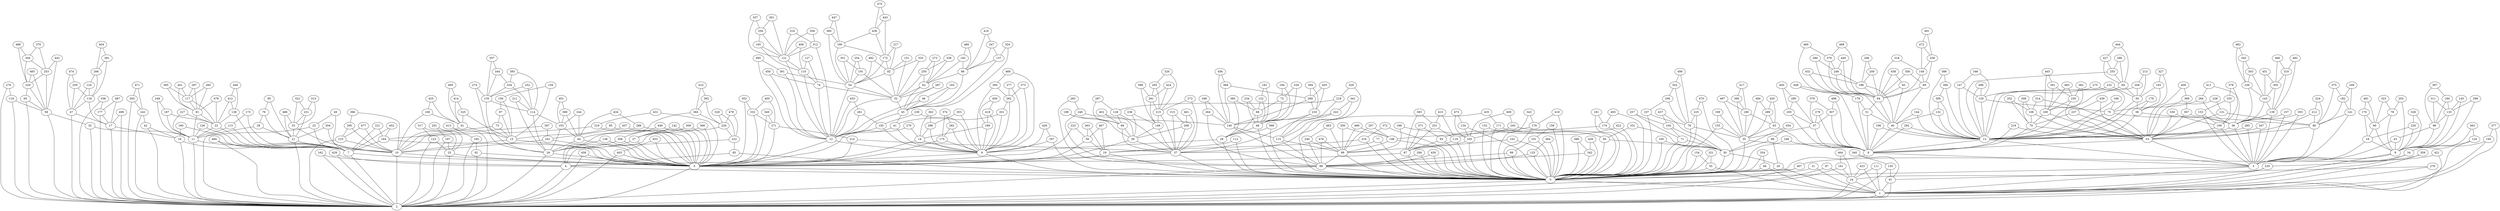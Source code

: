 graph {
	0 [label=0]
	1 [label=1]
	2 [label=2]
	3 [label=3]
	4 [label=4]
	5 [label=5]
	6 [label=6]
	7 [label=7]
	8 [label=8]
	9 [label=9]
	10 [label=10]
	11 [label=11]
	12 [label=12]
	13 [label=13]
	14 [label=14]
	15 [label=15]
	16 [label=16]
	17 [label=17]
	18 [label=18]
	19 [label=19]
	20 [label=20]
	21 [label=21]
	22 [label=22]
	23 [label=23]
	24 [label=24]
	25 [label=25]
	26 [label=26]
	27 [label=27]
	28 [label=28]
	29 [label=29]
	30 [label=30]
	31 [label=31]
	32 [label=32]
	33 [label=33]
	34 [label=34]
	35 [label=35]
	36 [label=36]
	37 [label=37]
	38 [label=38]
	39 [label=39]
	40 [label=40]
	41 [label=41]
	42 [label=42]
	43 [label=43]
	44 [label=44]
	45 [label=45]
	46 [label=46]
	47 [label=47]
	48 [label=48]
	49 [label=49]
	50 [label=50]
	51 [label=51]
	52 [label=52]
	53 [label=53]
	54 [label=54]
	55 [label=55]
	56 [label=56]
	57 [label=57]
	58 [label=58]
	59 [label=59]
	60 [label=60]
	61 [label=61]
	62 [label=62]
	63 [label=63]
	64 [label=64]
	65 [label=65]
	66 [label=66]
	67 [label=67]
	68 [label=68]
	69 [label=69]
	70 [label=70]
	71 [label=71]
	72 [label=72]
	73 [label=73]
	74 [label=74]
	75 [label=75]
	76 [label=76]
	77 [label=77]
	78 [label=78]
	79 [label=79]
	80 [label=80]
	81 [label=81]
	82 [label=82]
	83 [label=83]
	84 [label=84]
	85 [label=85]
	86 [label=86]
	87 [label=87]
	88 [label=88]
	89 [label=89]
	90 [label=90]
	91 [label=91]
	92 [label=92]
	93 [label=93]
	94 [label=94]
	95 [label=95]
	96 [label=96]
	97 [label=97]
	98 [label=98]
	99 [label=99]
	100 [label=100]
	101 [label=101]
	102 [label=102]
	103 [label=103]
	104 [label=104]
	105 [label=105]
	106 [label=106]
	107 [label=107]
	108 [label=108]
	109 [label=109]
	110 [label=110]
	111 [label=111]
	112 [label=112]
	113 [label=113]
	114 [label=114]
	115 [label=115]
	116 [label=116]
	117 [label=117]
	118 [label=118]
	119 [label=119]
	120 [label=120]
	121 [label=121]
	122 [label=122]
	123 [label=123]
	124 [label=124]
	125 [label=125]
	126 [label=126]
	127 [label=127]
	128 [label=128]
	129 [label=129]
	130 [label=130]
	131 [label=131]
	132 [label=132]
	133 [label=133]
	134 [label=134]
	135 [label=135]
	136 [label=136]
	137 [label=137]
	138 [label=138]
	139 [label=139]
	140 [label=140]
	141 [label=141]
	142 [label=142]
	143 [label=143]
	144 [label=144]
	145 [label=145]
	146 [label=146]
	147 [label=147]
	148 [label=148]
	149 [label=149]
	150 [label=150]
	151 [label=151]
	152 [label=152]
	153 [label=153]
	154 [label=154]
	155 [label=155]
	156 [label=156]
	157 [label=157]
	158 [label=158]
	159 [label=159]
	160 [label=160]
	161 [label=161]
	162 [label=162]
	163 [label=163]
	164 [label=164]
	165 [label=165]
	166 [label=166]
	167 [label=167]
	168 [label=168]
	169 [label=169]
	170 [label=170]
	171 [label=171]
	172 [label=172]
	173 [label=173]
	174 [label=174]
	175 [label=175]
	176 [label=176]
	177 [label=177]
	178 [label=178]
	179 [label=179]
	180 [label=180]
	181 [label=181]
	182 [label=182]
	183 [label=183]
	184 [label=184]
	185 [label=185]
	186 [label=186]
	187 [label=187]
	188 [label=188]
	189 [label=189]
	190 [label=190]
	191 [label=191]
	192 [label=192]
	193 [label=193]
	194 [label=194]
	195 [label=195]
	196 [label=196]
	197 [label=197]
	198 [label=198]
	199 [label=199]
	200 [label=200]
	201 [label=201]
	202 [label=202]
	203 [label=203]
	204 [label=204]
	205 [label=205]
	206 [label=206]
	207 [label=207]
	208 [label=208]
	209 [label=209]
	210 [label=210]
	211 [label=211]
	212 [label=212]
	213 [label=213]
	214 [label=214]
	215 [label=215]
	216 [label=216]
	217 [label=217]
	218 [label=218]
	219 [label=219]
	220 [label=220]
	221 [label=221]
	222 [label=222]
	223 [label=223]
	224 [label=224]
	225 [label=225]
	226 [label=226]
	227 [label=227]
	228 [label=228]
	229 [label=229]
	230 [label=230]
	231 [label=231]
	232 [label=232]
	233 [label=233]
	234 [label=234]
	235 [label=235]
	236 [label=236]
	237 [label=237]
	238 [label=238]
	239 [label=239]
	240 [label=240]
	241 [label=241]
	242 [label=242]
	243 [label=243]
	244 [label=244]
	245 [label=245]
	246 [label=246]
	247 [label=247]
	248 [label=248]
	249 [label=249]
	250 [label=250]
	251 [label=251]
	252 [label=252]
	253 [label=253]
	254 [label=254]
	255 [label=255]
	256 [label=256]
	257 [label=257]
	258 [label=258]
	259 [label=259]
	260 [label=260]
	261 [label=261]
	262 [label=262]
	263 [label=263]
	264 [label=264]
	265 [label=265]
	266 [label=266]
	267 [label=267]
	268 [label=268]
	269 [label=269]
	270 [label=270]
	271 [label=271]
	272 [label=272]
	273 [label=273]
	274 [label=274]
	275 [label=275]
	276 [label=276]
	277 [label=277]
	278 [label=278]
	279 [label=279]
	280 [label=280]
	281 [label=281]
	282 [label=282]
	283 [label=283]
	284 [label=284]
	285 [label=285]
	286 [label=286]
	287 [label=287]
	288 [label=288]
	289 [label=289]
	290 [label=290]
	291 [label=291]
	292 [label=292]
	293 [label=293]
	294 [label=294]
	295 [label=295]
	296 [label=296]
	297 [label=297]
	298 [label=298]
	299 [label=299]
	300 [label=300]
	301 [label=301]
	302 [label=302]
	303 [label=303]
	304 [label=304]
	305 [label=305]
	306 [label=306]
	307 [label=307]
	308 [label=308]
	309 [label=309]
	310 [label=310]
	311 [label=311]
	312 [label=312]
	313 [label=313]
	314 [label=314]
	315 [label=315]
	316 [label=316]
	317 [label=317]
	318 [label=318]
	319 [label=319]
	320 [label=320]
	321 [label=321]
	322 [label=322]
	323 [label=323]
	324 [label=324]
	325 [label=325]
	326 [label=326]
	327 [label=327]
	328 [label=328]
	329 [label=329]
	330 [label=330]
	331 [label=331]
	332 [label=332]
	333 [label=333]
	334 [label=334]
	335 [label=335]
	336 [label=336]
	337 [label=337]
	338 [label=338]
	339 [label=339]
	340 [label=340]
	341 [label=341]
	342 [label=342]
	343 [label=343]
	344 [label=344]
	345 [label=345]
	346 [label=346]
	347 [label=347]
	348 [label=348]
	349 [label=349]
	350 [label=350]
	351 [label=351]
	352 [label=352]
	353 [label=353]
	354 [label=354]
	355 [label=355]
	356 [label=356]
	357 [label=357]
	358 [label=358]
	359 [label=359]
	360 [label=360]
	361 [label=361]
	362 [label=362]
	363 [label=363]
	364 [label=364]
	365 [label=365]
	366 [label=366]
	367 [label=367]
	368 [label=368]
	369 [label=369]
	370 [label=370]
	371 [label=371]
	372 [label=372]
	373 [label=373]
	374 [label=374]
	375 [label=375]
	376 [label=376]
	377 [label=377]
	378 [label=378]
	379 [label=379]
	380 [label=380]
	381 [label=381]
	382 [label=382]
	383 [label=383]
	384 [label=384]
	385 [label=385]
	386 [label=386]
	387 [label=387]
	388 [label=388]
	389 [label=389]
	390 [label=390]
	391 [label=391]
	392 [label=392]
	393 [label=393]
	394 [label=394]
	395 [label=395]
	396 [label=396]
	397 [label=397]
	398 [label=398]
	399 [label=399]
	400 [label=400]
	401 [label=401]
	402 [label=402]
	403 [label=403]
	404 [label=404]
	405 [label=405]
	406 [label=406]
	407 [label=407]
	408 [label=408]
	409 [label=409]
	410 [label=410]
	411 [label=411]
	412 [label=412]
	413 [label=413]
	414 [label=414]
	415 [label=415]
	416 [label=416]
	417 [label=417]
	418 [label=418]
	419 [label=419]
	420 [label=420]
	421 [label=421]
	422 [label=422]
	423 [label=423]
	424 [label=424]
	425 [label=425]
	426 [label=426]
	427 [label=427]
	428 [label=428]
	429 [label=429]
	430 [label=430]
	431 [label=431]
	432 [label=432]
	433 [label=433]
	434 [label=434]
	435 [label=435]
	436 [label=436]
	437 [label=437]
	438 [label=438]
	439 [label=439]
	440 [label=440]
	441 [label=441]
	442 [label=442]
	443 [label=443]
	444 [label=444]
	445 [label=445]
	446 [label=446]
	447 [label=447]
	448 [label=448]
	449 [label=449]
	450 [label=450]
	451 [label=451]
	452 [label=452]
	453 [label=453]
	454 [label=454]
	455 [label=455]
	456 [label=456]
	457 [label=457]
	458 [label=458]
	459 [label=459]
	460 [label=460]
	461 [label=461]
	462 [label=462]
	463 [label=463]
	464 [label=464]
	465 [label=465]
	466 [label=466]
	467 [label=467]
	468 [label=468]
	469 [label=469]
	470 [label=470]
	471 [label=471]
	472 [label=472]
	473 [label=473]
	474 [label=474]
	475 [label=475]
	476 [label=476]
	477 [label=477]
	478 [label=478]
	479 [label=479]
	480 [label=480]
	481 [label=481]
	482 [label=482]
	483 [label=483]
	484 [label=484]
	485 [label=485]
	486 [label=486]
	487 [label=487]
	488 [label=488]
	489 [label=489]
	490 [label=490]
	491 [label=491]
	492 [label=492]
	493 [label=493]
	494 [label=494]
	495 [label=495]
	496 [label=496]
	497 [label=497]
	498 [label=498]
	499 [label=499]
	0 -- 1
	1 -- 2
	2 -- 0
	3 -- 0
	3 -- 1
	4 -- 2
	4 -- 0
	5 -- 2
	5 -- 0
	6 -- 5
	6 -- 0
	7 -- 5
	7 -- 2
	8 -- 3
	8 -- 0
	9 -- 3
	9 -- 1
	10 -- 5
	10 -- 2
	11 -- 7
	11 -- 2
	12 -- 6
	12 -- 5
	13 -- 8
	13 -- 3
	14 -- 6
	14 -- 5
	15 -- 10
	15 -- 5
	16 -- 7
	16 -- 2
	17 -- 16
	17 -- 2
	18 -- 9
	18 -- 3
	19 -- 5
	19 -- 0
	20 -- 0
	20 -- 1
	21 -- 10
	21 -- 2
	22 -- 11
	22 -- 7
	23 -- 11
	23 -- 7
	24 -- 1
	24 -- 2
	25 -- 5
	25 -- 2
	26 -- 5
	26 -- 2
	27 -- 26
	27 -- 5
	28 -- 6
	28 -- 0
	29 -- 21
	29 -- 2
	30 -- 20
	30 -- 0
	31 -- 0
	31 -- 1
	32 -- 11
	32 -- 2
	33 -- 21
	33 -- 10
	34 -- 3
	34 -- 1
	35 -- 8
	35 -- 0
	36 -- 13
	36 -- 3
	37 -- 5
	37 -- 0
	38 -- 36
	38 -- 13
	39 -- 37
	39 -- 5
	40 -- 13
	40 -- 8
	41 -- 12
	41 -- 6
	42 -- 16
	42 -- 2
	43 -- 9
	43 -- 3
	44 -- 26
	44 -- 5
	45 -- 41
	45 -- 12
	46 -- 45
	46 -- 12
	47 -- 17
	47 -- 2
	48 -- 28
	48 -- 0
	49 -- 23
	49 -- 7
	50 -- 38
	50 -- 13
	51 -- 40
	51 -- 8
	52 -- 45
	52 -- 12
	53 -- 8
	53 -- 3
	54 -- 52
	54 -- 12
	55 -- 0
	55 -- 1
	56 -- 30
	56 -- 0
	57 -- 35
	57 -- 8
	58 -- 32
	58 -- 2
	59 -- 19
	59 -- 5
	60 -- 18
	60 -- 9
	61 -- 15
	61 -- 10
	62 -- 52
	62 -- 45
	63 -- 35
	63 -- 8
	64 -- 51
	64 -- 40
	65 -- 58
	65 -- 2
	66 -- 39
	66 -- 37
	67 -- 4
	67 -- 0
	68 -- 48
	68 -- 28
	69 -- 64
	69 -- 40
	70 -- 53
	70 -- 8
	71 -- 30
	71 -- 0
	72 -- 68
	72 -- 48
	73 -- 15
	73 -- 10
	74 -- 52
	74 -- 12
	75 -- 36
	75 -- 13
	76 -- 35
	76 -- 0
	77 -- 37
	77 -- 0
	78 -- 60
	78 -- 9
	79 -- 29
	79 -- 21
	80 -- 53
	80 -- 3
	81 -- 22
	81 -- 11
	82 -- 54
	82 -- 52
	83 -- 64
	83 -- 40
	84 -- 0
	84 -- 1
	85 -- 4
	85 -- 0
	86 -- 62
	86 -- 45
	87 -- 24
	87 -- 2
	88 -- 2
	88 -- 0
	89 -- 88
	89 -- 0
	90 -- 79
	90 -- 21
	91 -- 1
	91 -- 2
	92 -- 5
	92 -- 2
	93 -- 67
	93 -- 0
	94 -- 50
	94 -- 13
	95 -- 15
	95 -- 5
	96 -- 43
	96 -- 9
	97 -- 73
	97 -- 15
	98 -- 30
	98 -- 20
	99 -- 88
	99 -- 0
	100 -- 30
	100 -- 0
	101 -- 89
	101 -- 0
	102 -- 67
	102 -- 0
	103 -- 44
	103 -- 26
	104 -- 71
	104 -- 30
	105 -- 99
	105 -- 0
	106 -- 70
	106 -- 53
	107 -- 76
	107 -- 0
	108 -- 61
	108 -- 10
	109 -- 53
	109 -- 3
	110 -- 74
	110 -- 12
	111 -- 24
	111 -- 1
	112 -- 19
	112 -- 0
	113 -- 11
	113 -- 7
	114 -- 103
	114 -- 26
	115 -- 99
	115 -- 88
	116 -- 58
	116 -- 2
	117 -- 81
	117 -- 22
	118 -- 47
	118 -- 17
	119 -- 67
	119 -- 0
	120 -- 9
	120 -- 1
	121 -- 110
	121 -- 12
	122 -- 68
	122 -- 48
	123 -- 25
	123 -- 2
	124 -- 118
	124 -- 47
	125 -- 88
	125 -- 0
	126 -- 11
	126 -- 7
	127 -- 110
	127 -- 74
	128 -- 66
	128 -- 37
	129 -- 75
	129 -- 13
	130 -- 91
	130 -- 2
	131 -- 80
	131 -- 53
	132 -- 40
	132 -- 13
	133 -- 96
	133 -- 9
	134 -- 105
	134 -- 0
	135 -- 114
	135 -- 26
	136 -- 26
	136 -- 5
	137 -- 86
	137 -- 45
	138 -- 22
	138 -- 7
	139 -- 36
	139 -- 3
	140 -- 115
	140 -- 88
	141 -- 80
	141 -- 3
	142 -- 27
	142 -- 5
	143 -- 139
	143 -- 36
	144 -- 40
	144 -- 13
	145 -- 133
	145 -- 9
	146 -- 39
	146 -- 37
	147 -- 129
	147 -- 13
	148 -- 99
	148 -- 0
	149 -- 69
	149 -- 64
	150 -- 12
	150 -- 6
	151 -- 82
	151 -- 52
	152 -- 56
	152 -- 0
	153 -- 109
	153 -- 3
	154 -- 55
	154 -- 0
	155 -- 35
	155 -- 0
	156 -- 97
	156 -- 15
	157 -- 36
	157 -- 3
	158 -- 101
	158 -- 0
	159 -- 156
	159 -- 15
	160 -- 16
	160 -- 7
	161 -- 24
	161 -- 2
	162 -- 4
	162 -- 2
	163 -- 46
	163 -- 45
	164 -- 7
	164 -- 5
	165 -- 121
	165 -- 110
	166 -- 75
	166 -- 13
	167 -- 6
	167 -- 0
	168 -- 8
	168 -- 0
	169 -- 70
	169 -- 53
	170 -- 60
	170 -- 18
	171 -- 56
	171 -- 0
	172 -- 82
	172 -- 54
	173 -- 113
	173 -- 7
	174 -- 148
	174 -- 0
	175 -- 6
	175 -- 5
	176 -- 93
	176 -- 0
	177 -- 17
	177 -- 2
	178 -- 51
	178 -- 8
	179 -- 38
	179 -- 13
	180 -- 63
	180 -- 35
	181 -- 174
	181 -- 0
	182 -- 141
	182 -- 80
	183 -- 122
	183 -- 48
	184 -- 133
	184 -- 96
	185 -- 92
	185 -- 2
	186 -- 64
	186 -- 40
	187 -- 22
	187 -- 11
	188 -- 105
	188 -- 99
	189 -- 14
	189 -- 6
	190 -- 172
	190 -- 54
	191 -- 54
	191 -- 52
	192 -- 86
	192 -- 62
	193 -- 50
	193 -- 38
	194 -- 72
	194 -- 48
	195 -- 34
	195 -- 1
	196 -- 13
	196 -- 8
	197 -- 25
	197 -- 2
	198 -- 66
	198 -- 39
	199 -- 155
	199 -- 35
	200 -- 186
	200 -- 64
	201 -- 41
	201 -- 6
	202 -- 106
	202 -- 70
	203 -- 78
	203 -- 9
	204 -- 21
	204 -- 10
	205 -- 57
	205 -- 8
	206 -- 107
	206 -- 76
	207 -- 148
	207 -- 99
	208 -- 50
	208 -- 13
	209 -- 182
	209 -- 141
	210 -- 10
	210 -- 2
	211 -- 114
	211 -- 26
	212 -- 80
	212 -- 53
	213 -- 208
	213 -- 50
	214 -- 37
	214 -- 5
	215 -- 146
	215 -- 37
	216 -- 19
	216 -- 0
	217 -- 172
	217 -- 82
	218 -- 128
	218 -- 37
	219 -- 53
	219 -- 8
	220 -- 18
	220 -- 9
	221 -- 164
	221 -- 7
	222 -- 85
	222 -- 4
	223 -- 59
	223 -- 5
	224 -- 212
	224 -- 80
	225 -- 76
	225 -- 0
	226 -- 222
	226 -- 4
	227 -- 22
	227 -- 11
	228 -- 131
	228 -- 53
	229 -- 65
	229 -- 58
	230 -- 169
	230 -- 53
	231 -- 33
	231 -- 21
	232 -- 50
	232 -- 13
	233 -- 140
	233 -- 115
	234 -- 68
	234 -- 48
	235 -- 24
	235 -- 1
	236 -- 143
	236 -- 36
	237 -- 70
	237 -- 53
	238 -- 146
	238 -- 39
	239 -- 150
	239 -- 6
	240 -- 99
	240 -- 88
	241 -- 10
	241 -- 5
	242 -- 42
	242 -- 2
	243 -- 140
	243 -- 115
	244 -- 103
	244 -- 44
	245 -- 105
	245 -- 0
	246 -- 140
	246 -- 88
	247 -- 137
	247 -- 86
	248 -- 186
	248 -- 64
	249 -- 187
	249 -- 11
	250 -- 62
	250 -- 52
	251 -- 119
	251 -- 67
	252 -- 135
	252 -- 114
	253 -- 229
	253 -- 58
	254 -- 191
	254 -- 54
	255 -- 94
	255 -- 13
	256 -- 165
	256 -- 121
	257 -- 104
	257 -- 71
	258 -- 149
	258 -- 69
	259 -- 118
	259 -- 47
	260 -- 117
	260 -- 81
	261 -- 215
	261 -- 146
	262 -- 201
	262 -- 6
	263 -- 59
	263 -- 19
	264 -- 140
	264 -- 88
	265 -- 261
	265 -- 215
	266 -- 124
	266 -- 118
	267 -- 128
	267 -- 66
	268 -- 39
	268 -- 37
	269 -- 233
	269 -- 140
	270 -- 14
	270 -- 5
	271 -- 214
	271 -- 5
	272 -- 215
	272 -- 37
	273 -- 250
	273 -- 62
	274 -- 135
	274 -- 26
	275 -- 129
	275 -- 75
	276 -- 116
	276 -- 2
	277 -- 262
	277 -- 6
	278 -- 91
	278 -- 2
	279 -- 57
	279 -- 8
	280 -- 248
	280 -- 64
	281 -- 150
	281 -- 12
	282 -- 175
	282 -- 6
	283 -- 246
	283 -- 88
	284 -- 75
	284 -- 36
	285 -- 13
	285 -- 3
	286 -- 255
	286 -- 94
	287 -- 52
	287 -- 45
	288 -- 44
	288 -- 5
	289 -- 63
	289 -- 35
	290 -- 205
	290 -- 57
	291 -- 197
	291 -- 25
	292 -- 13
	292 -- 8
	293 -- 242
	293 -- 2
	294 -- 88
	294 -- 0
	295 -- 210
	295 -- 10
	296 -- 200
	296 -- 186
	297 -- 117
	297 -- 81
	298 -- 14
	298 -- 6
	299 -- 133
	299 -- 9
	300 -- 132
	300 -- 13
	301 -- 256
	301 -- 121
	302 -- 206
	302 -- 76
	303 -- 236
	303 -- 143
	304 -- 253
	304 -- 229
	305 -- 143
	305 -- 139
	306 -- 26
	306 -- 5
	307 -- 57
	307 -- 8
	308 -- 106
	308 -- 70
	309 -- 27
	309 -- 5
	310 -- 305
	310 -- 139
	311 -- 133
	311 -- 96
	312 -- 121
	312 -- 12
	313 -- 231
	313 -- 33
	314 -- 106
	314 -- 53
	315 -- 268
	315 -- 37
	316 -- 312
	316 -- 121
	317 -- 123
	317 -- 25
	318 -- 149
	318 -- 64
	319 -- 164
	319 -- 5
	320 -- 265
	320 -- 215
	321 -- 55
	321 -- 0
	322 -- 231
	322 -- 33
	323 -- 78
	323 -- 60
	324 -- 137
	324 -- 45
	325 -- 61
	325 -- 15
	326 -- 220
	326 -- 9
	327 -- 193
	327 -- 38
	328 -- 226
	328 -- 222
	329 -- 218
	329 -- 37
	330 -- 109
	330 -- 53
	331 -- 56
	331 -- 30
	332 -- 271
	332 -- 5
	333 -- 82
	333 -- 52
	334 -- 135
	334 -- 114
	335 -- 153
	335 -- 109
	336 -- 177
	336 -- 2
	337 -- 256
	337 -- 121
	338 -- 250
	338 -- 62
	339 -- 72
	339 -- 48
	340 -- 130
	340 -- 91
	341 -- 243
	341 -- 115
	342 -- 88
	342 -- 0
	343 -- 176
	343 -- 0
	344 -- 334
	344 -- 135
	345 -- 303
	345 -- 236
	346 -- 147
	346 -- 129
	347 -- 13
	347 -- 3
	348 -- 264
	348 -- 140
	349 -- 271
	349 -- 5
	350 -- 148
	350 -- 99
	351 -- 191
	351 -- 54
	352 -- 332
	352 -- 5
	353 -- 298
	353 -- 6
	354 -- 84
	354 -- 0
	355 -- 36
	355 -- 3
	356 -- 69
	356 -- 64
	357 -- 344
	357 -- 135
	358 -- 312
	358 -- 121
	359 -- 235
	359 -- 1
	360 -- 190
	360 -- 54
	361 -- 230
	361 -- 169
	362 -- 298
	362 -- 14
	363 -- 120
	363 -- 9
	364 -- 125
	364 -- 0
	365 -- 117
	365 -- 81
	366 -- 27
	366 -- 5
	367 -- 80
	367 -- 53
	368 -- 269
	368 -- 140
	369 -- 367
	369 -- 53
	370 -- 304
	370 -- 253
	371 -- 93
	371 -- 67
	372 -- 216
	372 -- 0
	373 -- 262
	373 -- 6
	374 -- 282
	374 -- 175
	375 -- 182
	375 -- 80
	376 -- 248
	376 -- 64
	377 -- 195
	377 -- 1
	378 -- 335
	378 -- 109
	379 -- 307
	379 -- 57
	380 -- 300
	380 -- 13
	381 -- 266
	381 -- 118
	382 -- 230
	382 -- 169
	383 -- 251
	383 -- 67
	384 -- 226
	384 -- 4
	385 -- 68
	385 -- 28
	386 -- 380
	386 -- 13
	387 -- 184
	387 -- 96
	388 -- 342
	388 -- 0
	389 -- 103
	389 -- 44
	390 -- 180
	390 -- 35
	391 -- 54
	391 -- 12
	392 -- 384
	392 -- 226
	393 -- 334
	393 -- 114
	394 -- 269
	394 -- 233
	395 -- 262
	395 -- 6
	396 -- 295
	396 -- 10
	397 -- 241
	397 -- 10
	398 -- 261
	398 -- 146
	399 -- 28
	399 -- 0
	400 -- 290
	400 -- 205
	401 -- 389
	401 -- 103
	402 -- 66
	402 -- 39
	403 -- 5
	403 -- 2
	404 -- 381
	404 -- 266
	405 -- 332
	405 -- 271
	406 -- 121
	406 -- 110
	407 -- 2
	407 -- 0
	408 -- 245
	408 -- 105
	409 -- 369
	409 -- 53
	410 -- 392
	410 -- 384
	411 -- 284
	411 -- 36
	412 -- 138
	412 -- 22
	413 -- 185
	413 -- 2
	414 -- 325
	414 -- 61
	415 -- 251
	415 -- 119
	416 -- 247
	416 -- 86
	417 -- 390
	417 -- 180
	418 -- 176
	418 -- 0
	419 -- 189
	419 -- 6
	420 -- 289
	420 -- 63
	421 -- 407
	421 -- 2
	422 -- 119
	422 -- 0
	423 -- 24
	423 -- 1
	424 -- 261
	424 -- 215
	425 -- 108
	425 -- 61
	426 -- 167
	426 -- 6
	427 -- 255
	427 -- 94
	428 -- 342
	428 -- 0
	429 -- 4
	429 -- 2
	430 -- 88
	430 -- 0
	431 -- 319
	431 -- 5
	432 -- 186
	432 -- 40
	433 -- 281
	433 -- 12
	434 -- 288
	434 -- 44
	435 -- 171
	435 -- 0
	436 -- 190
	436 -- 172
	437 -- 104
	437 -- 30
	438 -- 83
	438 -- 64
	439 -- 237
	439 -- 53
	440 -- 248
	440 -- 64
	441 -- 117
	441 -- 81
	442 -- 253
	442 -- 58
	443 -- 436
	443 -- 172
	444 -- 427
	444 -- 94
	445 -- 361
	445 -- 169
	446 -- 412
	446 -- 138
	447 -- 360
	447 -- 190
	448 -- 178
	448 -- 8
	449 -- 306
	449 -- 5
	450 -- 74
	450 -- 12
	451 -- 305
	451 -- 143
	452 -- 164
	452 -- 7
	453 -- 403
	453 -- 5
	454 -- 98
	454 -- 30
	455 -- 269
	455 -- 233
	456 -- 368
	456 -- 140
	457 -- 241
	457 -- 5
	458 -- 5
	458 -- 2
	459 -- 419
	459 -- 189
	460 -- 376
	460 -- 64
	461 -- 268
	461 -- 37
	462 -- 345
	462 -- 236
	463 -- 240
	463 -- 99
	464 -- 161
	464 -- 24
	465 -- 229
	465 -- 58
	466 -- 310
	466 -- 305
	467 -- 59
	467 -- 19
	468 -- 376
	468 -- 64
	469 -- 395
	469 -- 6
	470 -- 225
	470 -- 0
	471 -- 293
	471 -- 242
	472 -- 258
	472 -- 149
	473 -- 134
	473 -- 105
	474 -- 259
	474 -- 47
	475 -- 443
	475 -- 436
	476 -- 99
	476 -- 88
	477 -- 210
	477 -- 10
	478 -- 81
	478 -- 22
	479 -- 226
	479 -- 222
	480 -- 192
	480 -- 86
	481 -- 170
	481 -- 60
	482 -- 310
	482 -- 139
	483 -- 230
	483 -- 169
	484 -- 7
	484 -- 2
	485 -- 391
	485 -- 12
	486 -- 33
	486 -- 21
	487 -- 177
	487 -- 17
	488 -- 304
	488 -- 229
	489 -- 148
	489 -- 99
	490 -- 302
	490 -- 76
	491 -- 472
	491 -- 258
	492 -- 82
	492 -- 54
	493 -- 174
	493 -- 0
	494 -- 289
	494 -- 35
	495 -- 414
	495 -- 61
	496 -- 129
	496 -- 13
	497 -- 180
	497 -- 35
	498 -- 307
	498 -- 8
	499 -- 17
	499 -- 2
}